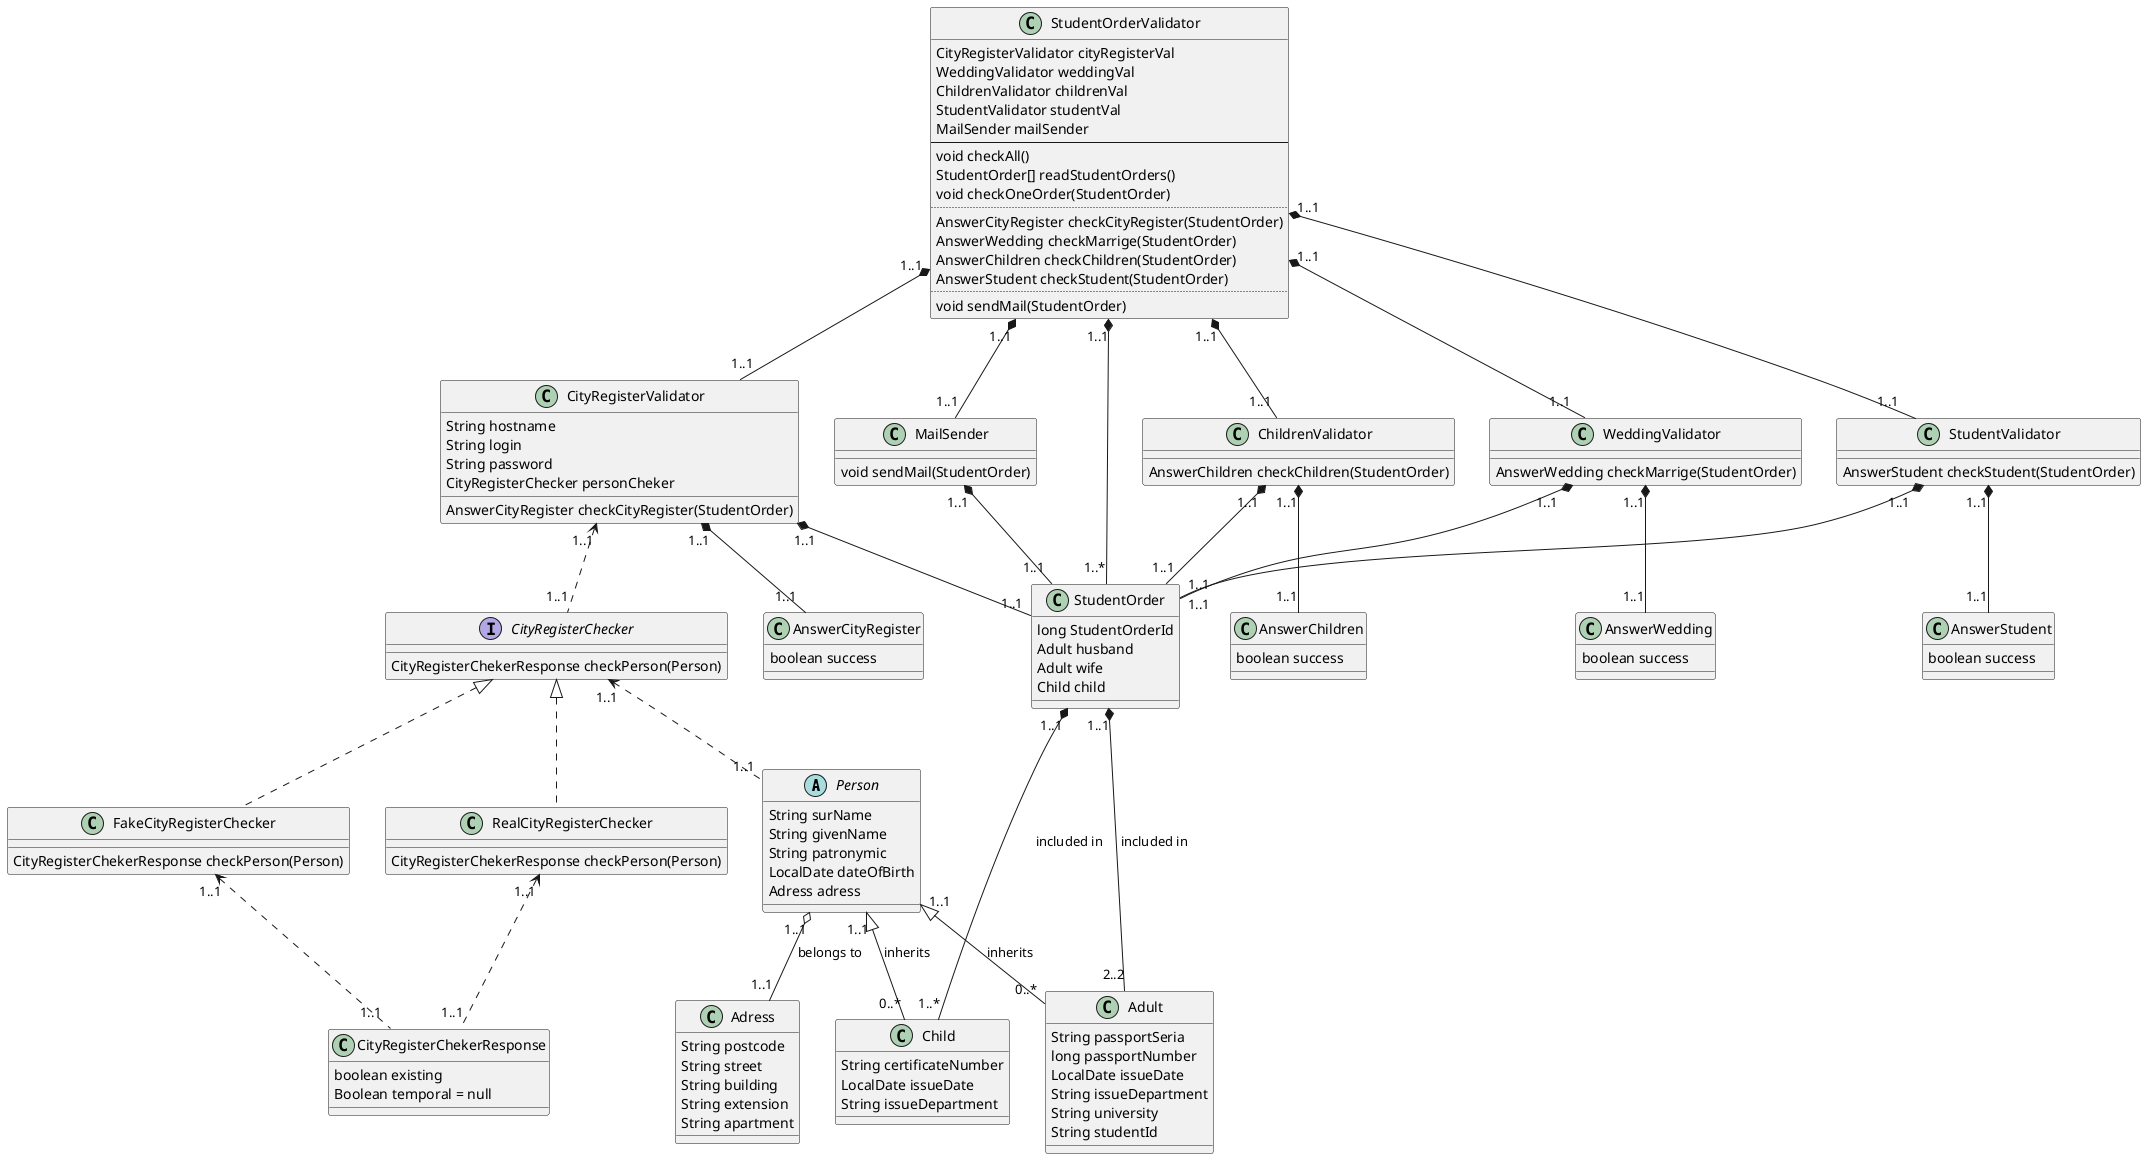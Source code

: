 @startuml
'https://plantuml.com/class-diagram

abstract class Person{
    String surName
    String givenName
    String patronymic
    LocalDate dateOfBirth
    Adress adress

 }
class Adult {
    String passportSeria
    long passportNumber
    LocalDate issueDate
    String issueDepartment
    String university
    String studentId
    }
class Child {
    String certificateNumber
    LocalDate issueDate
    String issueDepartment
}
class Adress {
    String postcode
    String street
    String building
    String extension
    String apartment
    }
class StudentOrder {
    long StudentOrderId
    Adult husband
    Adult wife
    Child child
    }
class StudentOrderValidator {
    CityRegisterValidator cityRegisterVal
    WeddingValidator weddingVal
    ChildrenValidator childrenVal
    StudentValidator studentVal
    MailSender mailSender
    --
    void checkAll()
    StudentOrder[] readStudentOrders()
    void checkOneOrder(StudentOrder)
    ..
    AnswerCityRegister checkCityRegister(StudentOrder)
    AnswerWedding checkMarrige(StudentOrder)
    AnswerChildren checkChildren(StudentOrder)
    AnswerStudent checkStudent(StudentOrder)
    ..
    void sendMail(StudentOrder)
    }
class AnswerCityRegister {
    boolean success
    }
class AnswerWedding {
    boolean success
    }
class AnswerChildren {
    boolean success
    }
class AnswerStudent {
    boolean success
    }
class  MailSender {
    void sendMail(StudentOrder)
}

class CityRegisterValidator {
    String hostname
    String login
    String password
    CityRegisterCheсker personCheker
    AnswerCityRegister checkCityRegister(StudentOrder)
    }
class WeddingValidator {
    AnswerWedding checkMarrige(StudentOrder)
    }
class ChildrenValidator {
    AnswerChildren checkChildren(StudentOrder)
    }
class StudentValidator {
    AnswerStudent checkStudent(StudentOrder)
    }


interface CityRegisterCheсker {
    CityRegisterChekerResponse checkPerson(Person)
    }
class FakeCityRegisterChecker implements CityRegisterCheсker {
    CityRegisterChekerResponse checkPerson(Person)
    }
class RealCityRegisterChecker implements CityRegisterCheсker {
    CityRegisterChekerResponse checkPerson(Person)
    }
class CityRegisterChekerResponse {
    boolean existing
    Boolean temporal = null
    }

Person "1..1" <|-- "0..*" Adult : inherits
Person "1..1"<|--"0..*" Child : inherits
Person "1..1" o--"1..1"Adress : belongs to
StudentOrder "1..1" *-- "2..2" Adult : included in
StudentOrder "1..1" *-- "1..*" Child : included in
StudentOrderValidator "1..1" *-- "1..*" StudentOrder

StudentOrderValidator "1..1" *-- "1..1" CityRegisterValidator
StudentOrderValidator "1..1" *-- "1..1" WeddingValidator
StudentOrderValidator "1..1" *-- "1..1" ChildrenValidator
StudentOrderValidator "1..1" *-- "1..1" StudentValidator
StudentOrderValidator "1..1" *-- "1..1" MailSender

CityRegisterValidator "1..1" *-- "1..1" AnswerCityRegister
WeddingValidator "1..1" *-- "1..1" AnswerWedding
ChildrenValidator "1..1" *-- "1..1" AnswerChildren
StudentValidator "1..1" *-- "1..1" AnswerStudent

CityRegisterValidator "1..1" *-- "1..1" StudentOrder
WeddingValidator "1..1" *-- "1..1" StudentOrder
ChildrenValidator "1..1" *-- "1..1" StudentOrder
StudentValidator "1..1" *-- "1..1" StudentOrder
MailSender "1..1" *-- "1..1" StudentOrder

CityRegisterCheсker "1..1" <.. "1..1" Person
FakeCityRegisterChecker "1..1" <.. "1..1" CityRegisterChekerResponse
RealCityRegisterChecker "1..1" <.. "1..1" CityRegisterChekerResponse

CityRegisterValidator "1..1" <.. "1..1" CityRegisterCheсker
@enduml

// TODO: Переделать связи